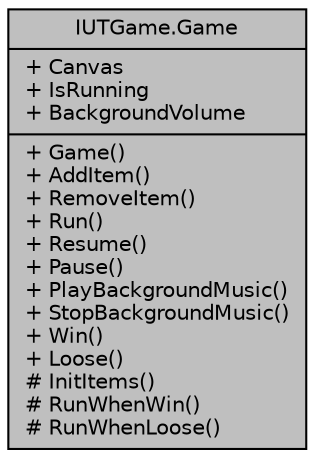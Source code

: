 digraph "IUTGame.Game"
{
 // LATEX_PDF_SIZE
  edge [fontname="Helvetica",fontsize="10",labelfontname="Helvetica",labelfontsize="10"];
  node [fontname="Helvetica",fontsize="10",shape=record];
  Node1 [label="{IUTGame.Game\n|+ Canvas\l+ IsRunning\l+ BackgroundVolume\l|+ Game()\l+ AddItem()\l+ RemoveItem()\l+ Run()\l+ Resume()\l+ Pause()\l+ PlayBackgroundMusic()\l+ StopBackgroundMusic()\l+ Win()\l+ Loose()\l# InitItems()\l# RunWhenWin()\l# RunWhenLoose()\l}",height=0.2,width=0.4,color="black", fillcolor="grey75", style="filled", fontcolor="black",tooltip="A simple game"];
}
